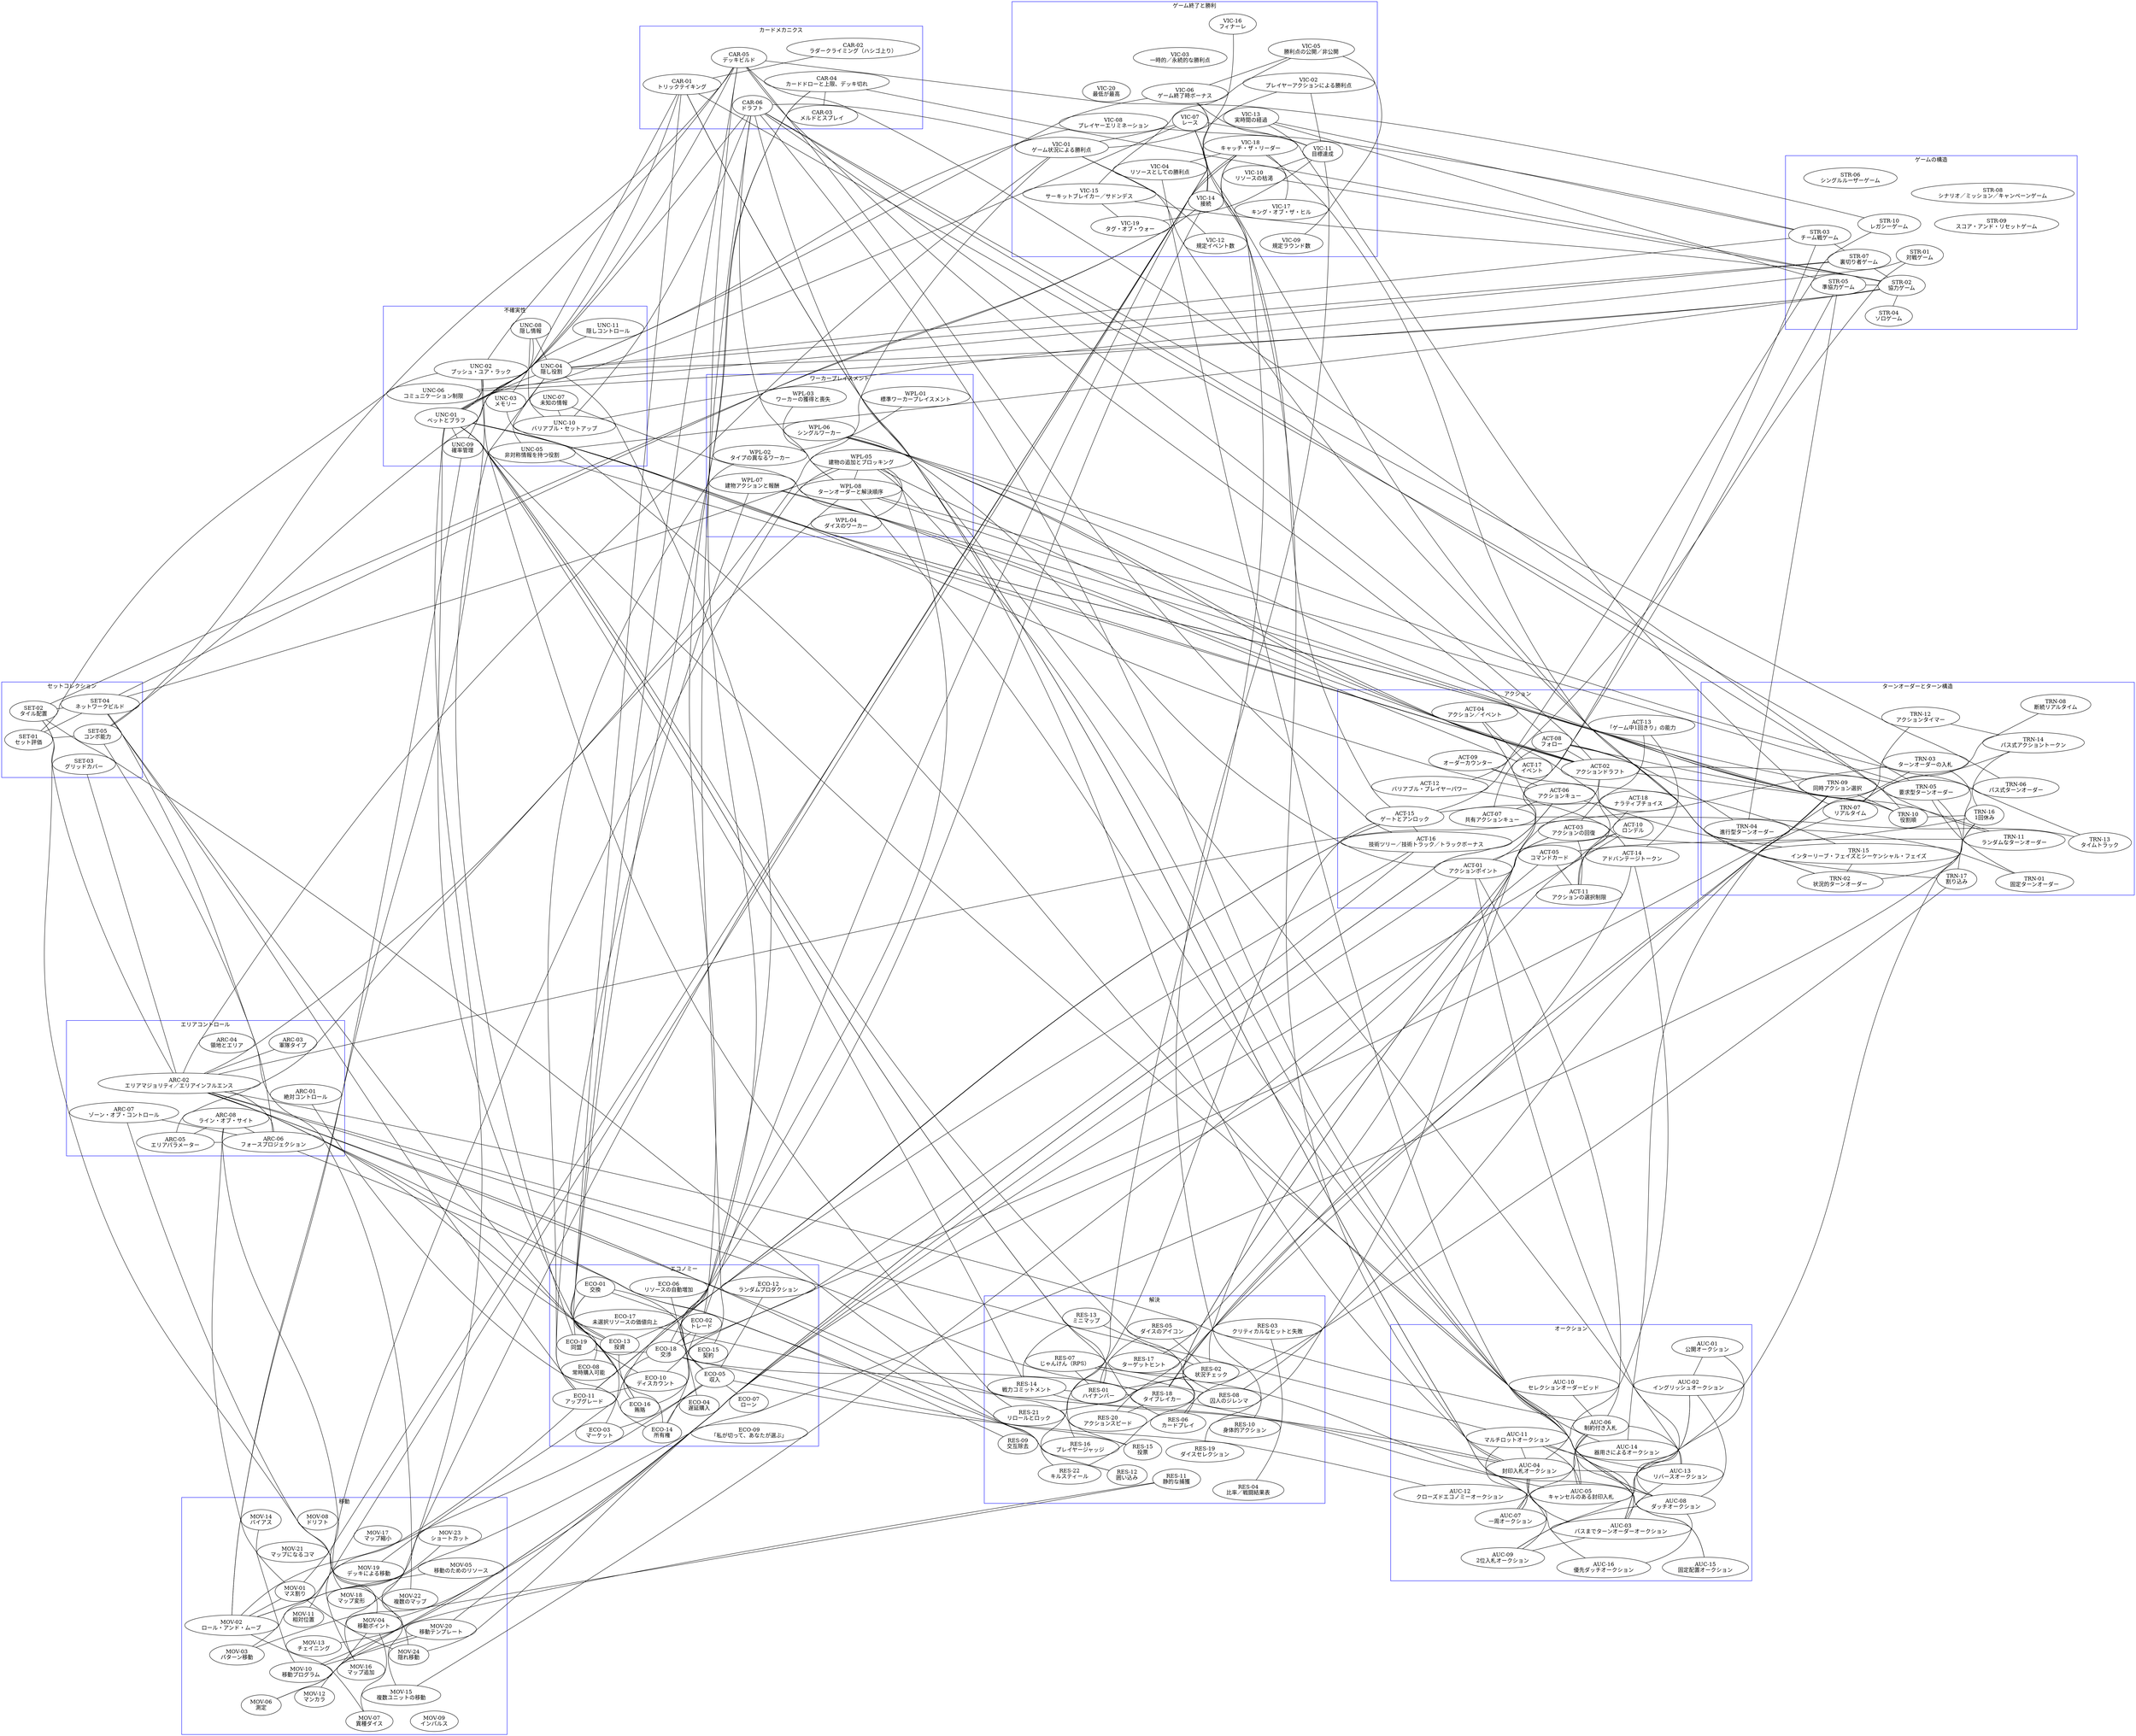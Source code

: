 graph G {
	graph [charset="UTF-8",
		layout=fdp,
		splines=true
	];
	subgraph cluster_ECO {
		graph [color=blue,
			label=エコノミー
		];
		eco01	[label="ECO-01\n交換"];
		eco02	[label="ECO-02\nトレード"];
		eco03	[label="ECO-03\nマーケット"];
		eco04	[label="ECO-04\n遅延購入"];
		eco05	[label="ECO-05\n収入"];
		eco06	[label="ECO-06\nリソースの自動増加"];
		eco07	[label="ECO-07\nローン"];
		eco08	[label="ECO-08\n常時購入可能"];
		eco09	[label="ECO-09\n「私が切って、あなたが選ぶ」"];
		eco10	[label="ECO-10\nディスカウント"];
		eco11	[label="ECO-11\nアップグレード"];
		eco12	[label="ECO-12\nランダムプロダクション"];
		eco13	[label="ECO-13\n投資"];
		eco14	[label="ECO-14\n所有権"];
		eco15	[label="ECO-15\n契約"];
		eco16	[label="ECO-16\n賄賂"];
		eco17	[label="ECO-17\n未選択リソースの価値向上"];
		eco18	[label="ECO-18\n交渉"];
		eco19	[label="ECO-19\n同盟"];
	}
	subgraph cluster_RES {
		graph [color=blue,
			label=解決
		];
		res01	[label="RES-01\nハイナンバー"];
		res02	[label="RES-02\n状況チェック"];
		res03	[label="RES-03\nクリティカルなヒットと失敗"];
		res04	[label="RES-04\n比率／戦闘結果表"];
		res05	[label="RES-05\nダイスのアイコン"];
		res06	[label="RES-06\nカードプレイ"];
		res07	[label="RES-07\nじゃんけん（RPS）"];
		res08	[label="RES-08\n囚人のジレンマ"];
		res09	[label="RES-09\n交互除去"];
		res10	[label="RES-10\n身体的アクション"];
		res11	[label="RES-11\n静的な捕獲"];
		res12	[label="RES-12\n囲い込み"];
		res13	[label="RES-13\nミニマップ"];
		res14	[label="RES-14\n戦力コミットメント"];
		res15	[label="RES-15\n投票"];
		res16	[label="RES-16\nプレイヤージャッジ"];
		res17	[label="RES-17\nターゲットヒント"];
		res18	[label="RES-18\nタイブレイカー"];
		res19	[label="RES-19\nダイスセレクション"];
		res20	[label="RES-20\nアクションスピード"];
		res21	[label="RES-21\nリロールとロック"];
		res22	[label="RES-22\nキルスティール"];
	}
	subgraph cluster_ACT {
		graph [color=blue,
			label=アクション
		];
		act01	[label="ACT-01\nアクションポイント"];
		act02	[label="ACT-02\nアクションドラフト"];
		act03	[label="ACT-03\nアクションの回復"];
		act04	[label="ACT-04\nアクション／イベント"];
		act05	[label="ACT-05\nコマンドカード"];
		act06	[label="ACT-06\nアクションキュー"];
		act07	[label="ACT-07\n共有アクションキュー"];
		act08	[label="ACT-08\nフォロー"];
		act09	[label="ACT-09\nオーダーカウンター"];
		act10	[label="ACT-10\nロンデル"];
		act11	[label="ACT-11\nアクションの選択制限"];
		act12	[label="ACT-12\nバリアブル・プレイヤーパワー"];
		act13	[label="ACT-13\n「ゲーム中1回きり」の能力"];
		act14	[label="ACT-14\nアドバンテージトークン"];
		act15	[label="ACT-15\nゲートとアンロック"];
		act16	[label="ACT-16\n技術ツリー／技術トラック／トラックボーナス"];
		act17	[label="ACT-17\nイベント"];
		act18	[label="ACT-18\nナラティブチョイス"];
	}
	subgraph cluster_WPL {
		graph [color=blue,
			label=ワーカープレイスメント
		];
		wpl01	[label="WPL-01\n標準ワーカープレイスメント"];
		wpl02	[label="WPL-02\nタイプの異なるワーカー"];
		wpl03	[label="WPL-03\nワーカーの獲得と喪失"];
		wpl04	[label="WPL-04\nダイスのワーカー"];
		wpl05	[label="WPL-05\n建物の追加とブロッキング"];
		wpl06	[label="WPL-06\nシングルワーカー"];
		wpl07	[label="WPL-07\n建物アクションと報酬"];
		wpl08	[label="WPL-08\nターンオーダーと解決順序"];
	}
	subgraph cluster_TRN {
		graph [color=blue,
			label=ターンオーダーとターン構造
		];
		trn01	[label="TRN-01\n固定ターンオーダー"];
		trn02	[label="TRN-02\n状況的ターンオーダー"];
		trn03	[label="TRN-03\nターンオーダーの入札"];
		trn04	[label="TRN-04\n進行型ターンオーダー"];
		trn05	[label="TRN-05\n要求型ターンオーダー"];
		trn06	[label="TRN-06\nパス式ターンオーダー"];
		trn07	[label="TRN-07\nリアルタイム"];
		trn08	[label="TRN-08\n断続リアルタイム"];
		trn09	[label="TRN-09\n同時アクション選択"];
		trn10	[label="TRN-10\n役割順"];
		trn11	[label="TRN-11\nランダムなターンオーダー"];
		trn12	[label="TRN-12\nアクションタイマー"];
		trn13	[label="TRN-13\nタイムトラック"];
		trn14	[label="TRN-14\nパス式アクショントークン"];
		trn15	[label="TRN-15\nインターリーブ・フェイズとシーケンシャル・フェイズ"];
		trn16	[label="TRN-16\n1回休み"];
		trn17	[label="TRN-17\n割り込み"];
	}
	subgraph cluster_VIC {
		graph [color=blue,
			label=ゲーム終了と勝利
		];
		vic01	[label="VIC-01\nゲーム状況による勝利点"];
		vic02	[label="VIC-02\nプレイヤーアクションによる勝利点"];
		vic03	[label="VIC-03\n一時的／永続的な勝利点"];
		vic04	[label="VIC-04\nリソースとしての勝利点"];
		vic05	[label="VIC-05\n勝利点の公開／非公開"];
		vic06	[label="VIC-06\nゲーム終了時ボーナス"];
		vic07	[label="VIC-07\nレース"];
		vic08	[label="VIC-08\nプレイヤーエリミネーション"];
		vic09	[label="VIC-09\n規定ラウンド数"];
		vic10	[label="VIC-10\nリソースの枯渇"];
		vic11	[label="VIC-11\n目標達成"];
		vic12	[label="VIC-12\n規定イベント数"];
		vic13	[label="VIC-13\n実時間の経過"];
		vic14	[label="VIC-14\n接続"];
		vic15	[label="VIC-15\nサーキットブレイカー／サドンデス"];
		vic16	[label="VIC-16\nフィナーレ"];
		vic17	[label="VIC-17\nキング・オブ・ザ・ヒル"];
		vic18	[label="VIC-18\nキャッチ・ザ・リーダー"];
		vic19	[label="VIC-19\nタグ・オブ・ウォー"];
		vic20	[label="VIC-20\n最低が最高"];
	}
	subgraph cluster_UNC {
		graph [color=blue,
			label=不確実性
		];
		unc01	[label="UNC-01\nベットとブラフ"];
		unc02	[label="UNC-02\nプッシュ・ユア・ラック"];
		unc03	[label="UNC-03\nメモリー"];
		unc04	[label="UNC-04\n隠し役割"];
		unc05	[label="UNC-05\n非対称情報を持つ役割"];
		unc06	[label="UNC-06\nコミュニケーション制限"];
		unc07	[label="UNC-07\n未知の情報"];
		unc08	[label="UNC-08\n隠し情報"];
		unc09	[label="UNC-09\n確率管理"];
		unc10	[label="UNC-10\nバリアブル・セットアップ"];
		unc11	[label="UNC-11\n隠しコントロール"];
	}
	subgraph cluster_AUC {
		graph [color=blue,
			label=オークション
		];
		auc01	[label="AUC-01\n公開オークション"];
		auc02	[label="AUC-02\nイングリッシュオークション"];
		auc03	[label="AUC-03\nパスまでターンオーダーオークション"];
		auc04	[label="AUC-04\n封印入札オークション"];
		auc05	[label="AUC-05\nキャンセルのある封印入札"];
		auc06	[label="AUC-06\n制約付き入札"];
		auc07	[label="AUC-07\n一周オークション"];
		auc08	[label="AUC-08\nダッチオークション"];
		auc09	[label="AUC-09\n2位入札オークション"];
		auc10	[label="AUC-10\nセレクションオーダービッド"];
		auc11	[label="AUC-11\nマルチロットオークション"];
		auc12	[label="AUC-12\nクローズドエコノミーオークション"];
		auc13	[label="AUC-13\nリバースオークション"];
		auc14	[label="AUC-14\n器用さによるオークション"];
		auc15	[label="AUC-15\n固定配置オークション"];
		auc16	[label="AUC-16\n優先ダッチオークション"];
	}
	subgraph cluster_STR {
		graph [color=blue,
			label=ゲームの構造
		];
		str01	[label="STR-01\n対戦ゲーム"];
		str02	[label="STR-02\n協力ゲーム"];
		str03	[label="STR-03\nチーム戦ゲーム"];
		str04	[label="STR-04\nソロゲーム"];
		str05	[label="STR-05\n準協力ゲーム"];
		str06	[label="STR-06\nシングルルーザーゲーム"];
		str07	[label="STR-07\n裏切り者ゲーム"];
		str08	[label="STR-08\nシナリオ／ミッション／キャンペーンゲーム"];
		str09	[label="STR-09\nスコア・アンド・リセットゲーム"];
		str10	[label="STR-10\nレガシーゲーム"];
	}
	subgraph cluster_MOV {
		graph [color=blue,
			label=移動
		];
		mov01	[label="MOV-01\nマス割り"];
		mov02	[label="MOV-02\nロール・アンド・ムーブ"];
		mov03	[label="MOV-03\nパターン移動"];
		mov04	[label="MOV-04\n移動ポイント"];
		mov05	[label="MOV-05\n移動のためのリソース"];
		mov06	[label="MOV-06\n測定"];
		mov07	[label="MOV-07\n異種ダイス"];
		mov08	[label="MOV-08\nドリフト"];
		mov09	[label="MOV-09\nインパルス"];
		mov10	[label="MOV-10\n移動プログラム"];
		mov11	[label="MOV-11\n相対位置"];
		mov12	[label="MOV-12\nマンカラ"];
		mov13	[label="MOV-13\nチェイニング"];
		mov14	[label="MOV-14\nバイアス"];
		mov15	[label="MOV-15\n複数ユニットの移動"];
		mov16	[label="MOV-16\nマップ追加"];
		mov17	[label="MOV-17\nマップ縮小"];
		mov18	[label="MOV-18\nマップ変形"];
		mov19	[label="MOV-19\nデッキによる移動"];
		mov20	[label="MOV-20\n移動テンプレート"];
		mov21	[label="MOV-21\nマップになるコマ"];
		mov22	[label="MOV-22\n複数のマップ"];
		mov23	[label="MOV-23\nショートカット"];
		mov24	[label="MOV-24\n隠れ移動"];
	}
	subgraph cluster_ARC {
		graph [color=blue,
			label=エリアコントロール
		];
		arc01	[label="ARC-01\n絶対コントロール"];
		arc02	[label="ARC-02\nエリアマジョリティ／エリアインフルエンス"];
		arc03	[label="ARC-03\n軍隊タイプ"];
		arc04	[label="ARC-04\n領地とエリア"];
		arc05	[label="ARC-05\nエリアパラメーター"];
		arc06	[label="ARC-06\nフォースプロジェクション"];
		arc07	[label="ARC-07\nゾーン・オブ・コントロール"];
		arc08	[label="ARC-08\nライン・オブ・サイト"];
	}
	subgraph cluster_SET {
		graph [color=blue,
			label=セットコレクション
		];
		set01	[label="SET-01\nセット評価"];
		set02	[label="SET-02\nタイル配置"];
		set03	[label="SET-03\nグリッドカバー"];
		set04	[label="SET-04\nネットワークビルド"];
		set05	[label="SET-05\nコンボ能力"];
	}
	subgraph cluster_CAR {
		graph [color=blue,
			label=カードメカニクス
		];
		car01	[label="CAR-01\nトリックテイキング"];
		car02	[label="CAR-02\nラダークライミング（ハシゴ上り）"];
		car03	[label="CAR-03\nメルドとスプレイ"];
		car04	[label="CAR-04\nカードドローと上限、デッキ切れ"];
		car05	[label="CAR-05\nデッキビルド"];
		car06	[label="CAR-06\nドラフト"];
	}
	str01 -- act12;
	str01 -- unc10;
	str02 -- str04;
	str02 -- str05;
	str02 -- str07;
	str02 -- vic10;
	str02 -- vic15;
	str02 -- unc04;
	str02 -- unc05;
	str02 -- unc06;
	str02 -- car04;
	str03 -- str07;
	str03 -- res17;
	str03 -- vic08;
	str03 -- vic13;
	str03 -- unc04;
	str05 -- trn04;
	str05 -- res22;
	str05 -- vic13;
	str07 -- unc04;
	str07 -- unc06;
	str10 -- act15;
	str10 -- car05;
	trn01 -- trn04;
	trn01 -- trn05;
	trn02 -- trn05;
	trn02 -- trn15;
	trn02 -- vic01;
	trn02 -- vic06;
	trn02 -- vic18;
	trn03 -- res18;
	trn03 -- auc03;
	trn03 -- arc02;
	trn04 -- act08;
	trn05 -- trn06;
	trn05 -- act02;
	trn05 -- wpl08;
	trn05 -- car01;
	trn06 -- car06;
	trn07 -- trn08;
	trn07 -- trn12;
	trn07 -- trn14;
	trn07 -- vic13;
	trn07 -- auc14;
	trn09 -- trn10;
	trn09 -- res08;
	trn09 -- res20;
	trn09 -- unc01;
	trn09 -- eco18;
	trn10 -- trn16;
	trn10 -- act02;
	trn10 -- act08;
	trn10 -- unc01;
	trn10 -- wpl06;
	trn10 -- wpl07;
	trn10 -- car06;
	trn11 -- act05;
	trn11 -- wpl08;
	trn11 -- car05;
	trn12 -- trn14;
	trn13 -- act07;
	trn13 -- wpl06;
	trn14 -- trn16;
	trn15 -- act06;
	trn15 -- act09;
	trn16 -- trn17;
	trn16 -- act03;
	trn16 -- mov02;
	trn17 -- act08;
	trn17 -- res06;
	act01 -- act04;
	act01 -- act10;
	act01 -- auc06;
	act01 -- auc08;
	act01 -- wpl06;
	act01 -- mov04;
	act02 -- act08;
	act02 -- act11;
	act02 -- res19;
	act02 -- unc01;
	act02 -- unc05;
	act02 -- wpl05;
	act02 -- wpl06;
	act02 -- wpl07;
	act02 -- car06;
	act03 -- act11;
	act03 -- act13;
	act03 -- res06;
	act03 -- mov20;
	act04 -- act17;
	act05 -- act11;
	act05 -- mov15;
	act06 -- act07;
	act06 -- act09;
	act06 -- unc01;
	act06 -- mov10;
	act06 -- mov24;
	act07 -- act08;
	act08 -- car05;
	act10 -- act11;
	act10 -- wpl06;
	act10 -- mov12;
	act12 -- act14;
	act13 -- act14;
	act14 -- res18;
	act14 -- auc04;
	act15 -- act16;
	act15 -- act18;
	act15 -- res22;
	act15 -- vic06;
	act15 -- eco11;
	act15 -- mov19;
	act16 -- eco10;
	act16 -- eco11;
	act16 -- car05;
	act17 -- unc07;
	act18 -- res02;
	res01 -- res02;
	res01 -- res05;
	res01 -- res07;
	res01 -- res14;
	res01 -- res18;
	res01 -- unc01;
	res02 -- res05;
	res02 -- res07;
	res02 -- res13;
	res02 -- res21;
	res03 -- res04;
	res06 -- unc01;
	res07 -- res08;
	res07 -- auc05;
	res08 -- unc01;
	res09 -- arc02;
	res10 -- vic11;
	res11 -- mov03;
	res11 -- mov13;
	res12 -- arc02;
	res12 -- arc06;
	res12 -- set02;
	res13 -- res14;
	res14 -- unc01;
	res14 -- auc04;
	res15 -- eco18;
	res15 -- arc02;
	res16 -- vic18;
	res18 -- res20;
	res18 -- eco18;
	res18 -- auc04;
	res18 -- arc02;
	res21 -- unc02;
	vic01 -- vic02;
	vic01 -- vic07;
	vic01 -- vic12;
	vic01 -- arc02;
	vic01 -- arc05;
	vic01 -- car06;
	vic02 -- vic11;
	vic04 -- vic18;
	vic04 -- auc08;
	vic05 -- vic06;
	vic05 -- vic09;
	vic05 -- vic15;
	vic06 -- vic11;
	vic06 -- unc04;
	vic07 -- vic11;
	vic07 -- vic14;
	vic07 -- unc01;
	vic07 -- mov01;
	vic07 -- mov11;
	vic08 -- unc04;
	vic10 -- vic11;
	vic11 -- vic19;
	vic14 -- vic16;
	vic14 -- eco13;
	vic14 -- set02;
	vic14 -- set04;
	vic15 -- vic19;
	vic17 -- vic18;
	vic18 -- eco02;
	vic18 -- auc04;
	vic18 -- mov16;
	unc01 -- unc02;
	unc01 -- unc04;
	unc01 -- unc08;
	unc01 -- unc09;
	unc01 -- unc11;
	unc01 -- eco16;
	unc01 -- auc05;
	unc01 -- mov15;
	unc01 -- car01;
	unc02 -- mov02;
	unc02 -- set01;
	unc02 -- car05;
	unc03 -- auc14;
	unc03 -- car01;
	unc04 -- unc05;
	unc04 -- unc08;
	unc04 -- eco18;
	unc04 -- eco19;
	unc07 -- unc10;
	unc08 -- unc10;
	unc09 -- mov02;
	unc09 -- car05;
	unc10 -- car06;
	eco01 -- eco02;
	eco01 -- eco03;
	eco01 -- eco05;
	eco01 -- eco10;
	eco02 -- eco16;
	eco02 -- eco18;
	eco02 -- car04;
	eco03 -- eco05;
	eco04 -- car05;
	eco05 -- eco06;
	eco05 -- eco07;
	eco05 -- eco12;
	eco05 -- eco14;
	eco05 -- auc12;
	eco05 -- mov02;
	eco08 -- car05;
	eco10 -- eco11;
	eco11 -- wpl02;
	eco11 -- wpl07;
	eco11 -- mov03;
	eco11 -- set04;
	eco13 -- eco14;
	eco13 -- arc02;
	eco13 -- set04;
	eco13 -- car04;
	eco14 -- wpl05;
	eco14 -- arc01;
	eco15 -- car06;
	eco16 -- eco18;
	eco16 -- arc02;
	eco17 -- auc08;
	eco18 -- eco19;
	eco19 -- car01;
	auc01 -- auc02;
	auc01 -- auc03;
	auc02 -- auc03;
	auc02 -- auc08;
	auc02 -- auc09;
	auc03 -- auc04;
	auc03 -- auc09;
	auc03 -- auc13;
	auc03 -- car06;
	auc04 -- auc07;
	auc04 -- auc09;
	auc04 -- auc11;
	auc04 -- auc13;
	auc04 -- car01;
	auc05 -- auc06;
	auc05 -- auc11;
	auc06 -- auc07;
	auc06 -- auc10;
	auc06 -- auc13;
	auc06 -- auc15;
	auc06 -- arc02;
	auc07 -- car01;
	auc07 -- car06;
	auc08 -- auc09;
	auc08 -- auc16;
	auc08 -- wpl05;
	auc08 -- wpl08;
	auc11 -- auc13;
	auc11 -- auc15;
	auc11 -- auc16;
	auc11 -- arc02;
	auc13 -- car01;
	wpl01 -- wpl02;
	wpl03 -- wpl08;
	wpl04 -- wpl05;
	wpl05 -- wpl08;
	wpl05 -- mov18;
	wpl05 -- set04;
	wpl08 -- arc02;
	wpl08 -- car06;
	mov01 -- mov02;
	mov01 -- mov24;
	mov01 -- arc08;
	mov02 -- mov05;
	mov02 -- mov07;
	mov02 -- mov23;
	mov04 -- mov06;
	mov04 -- mov07;
	mov04 -- arc07;
	mov06 -- mov20;
	mov10 -- mov14;
	mov10 -- mov20;
	mov16 -- set02;
	mov22 -- set04;
	mov24 -- arc08;
	arc02 -- arc03;
	arc02 -- arc06;
	arc02 -- set02;
	arc02 -- set03;
	arc05 -- arc06;
	arc05 -- arc08;
	arc06 -- arc07;
	arc06 -- arc08;
	arc06 -- set05;
	set01 -- set04;
	set01 -- set05;
	set02 -- set04;
	set05 -- car05;
	set05 -- car06;
	car01 -- car02;
	car03 -- car04;
}

